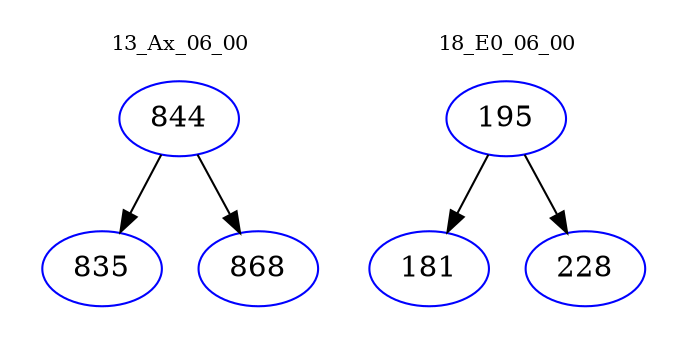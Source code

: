 digraph{
subgraph cluster_0 {
color = white
label = "13_Ax_06_00";
fontsize=10;
T0_844 [label="844", color="blue"]
T0_844 -> T0_835 [color="black"]
T0_835 [label="835", color="blue"]
T0_844 -> T0_868 [color="black"]
T0_868 [label="868", color="blue"]
}
subgraph cluster_1 {
color = white
label = "18_E0_06_00";
fontsize=10;
T1_195 [label="195", color="blue"]
T1_195 -> T1_181 [color="black"]
T1_181 [label="181", color="blue"]
T1_195 -> T1_228 [color="black"]
T1_228 [label="228", color="blue"]
}
}
